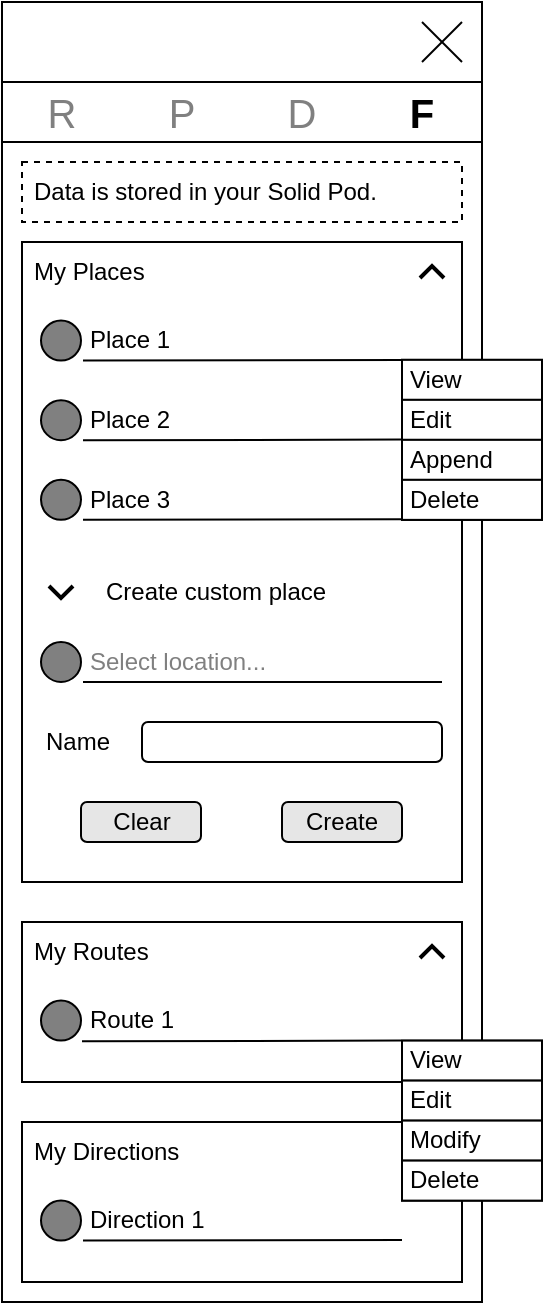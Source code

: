 <mxfile version="22.0.8" type="device">
  <diagram name="Page-1" id="qy17XR3RBXUXcXJH_nj1">
    <mxGraphModel dx="683" dy="372" grid="1" gridSize="10" guides="1" tooltips="1" connect="1" arrows="1" fold="1" page="1" pageScale="1" pageWidth="827" pageHeight="1169" math="0" shadow="0">
      <root>
        <mxCell id="0" />
        <mxCell id="1" parent="0" />
        <mxCell id="A40msvk8LjU9jSHHNNsG-1" value="" style="rounded=0;whiteSpace=wrap;html=1;fillColor=none;" vertex="1" parent="1">
          <mxGeometry x="40" y="40" width="240" height="650" as="geometry" />
        </mxCell>
        <mxCell id="A40msvk8LjU9jSHHNNsG-2" value="" style="rounded=0;whiteSpace=wrap;html=1;fillColor=none;" vertex="1" parent="1">
          <mxGeometry x="50" y="600" width="220" height="80" as="geometry" />
        </mxCell>
        <mxCell id="A40msvk8LjU9jSHHNNsG-3" value="" style="endArrow=none;html=1;rounded=0;" edge="1" parent="1">
          <mxGeometry width="50" height="50" relative="1" as="geometry">
            <mxPoint x="240" y="659" as="sourcePoint" />
            <mxPoint x="80.5" y="659.31" as="targetPoint" />
          </mxGeometry>
        </mxCell>
        <mxCell id="A40msvk8LjU9jSHHNNsG-4" value="" style="ellipse;whiteSpace=wrap;html=1;aspect=fixed;fillColor=#808080;" vertex="1" parent="1">
          <mxGeometry x="59.5" y="639.31" width="20" height="20" as="geometry" />
        </mxCell>
        <mxCell id="A40msvk8LjU9jSHHNNsG-5" value="My Directions" style="text;html=1;strokeColor=none;fillColor=none;align=left;verticalAlign=middle;whiteSpace=wrap;rounded=0;spacingLeft=4;dashed=1;" vertex="1" parent="1">
          <mxGeometry x="50" y="600" width="220" height="30" as="geometry" />
        </mxCell>
        <mxCell id="A40msvk8LjU9jSHHNNsG-6" value="" style="shape=image;html=1;verticalAlign=top;verticalLabelPosition=bottom;labelBackgroundColor=#ffffff;imageAspect=0;aspect=fixed;image=https://cdn1.iconfinder.com/data/icons/ionicons-outline-vol-2/512/menu-outline-128.png" vertex="1" parent="1">
          <mxGeometry x="240" y="639.31" width="20" height="20" as="geometry" />
        </mxCell>
        <mxCell id="A40msvk8LjU9jSHHNNsG-7" value="" style="html=1;verticalLabelPosition=bottom;labelBackgroundColor=#ffffff;verticalAlign=top;shadow=0;dashed=0;strokeWidth=2;shape=mxgraph.ios7.misc.down;strokeColor=#000000;direction=west;" vertex="1" parent="1">
          <mxGeometry x="249" y="612.38" width="12" height="6" as="geometry" />
        </mxCell>
        <mxCell id="A40msvk8LjU9jSHHNNsG-8" value="Direction 1" style="text;html=1;strokeColor=none;fillColor=none;align=left;verticalAlign=middle;whiteSpace=wrap;rounded=0;fontColor=#000000;spacingLeft=2;" vertex="1" parent="1">
          <mxGeometry x="79.5" y="639.31" width="160.5" height="20" as="geometry" />
        </mxCell>
        <mxCell id="A40msvk8LjU9jSHHNNsG-9" value="" style="rounded=0;whiteSpace=wrap;html=1;fillColor=none;" vertex="1" parent="1">
          <mxGeometry x="50" y="160" width="220" height="320" as="geometry" />
        </mxCell>
        <mxCell id="A40msvk8LjU9jSHHNNsG-10" value="" style="rounded=0;whiteSpace=wrap;html=1;" vertex="1" parent="1">
          <mxGeometry x="40" y="80" width="240" height="30" as="geometry" />
        </mxCell>
        <mxCell id="A40msvk8LjU9jSHHNNsG-11" value="" style="endArrow=none;html=1;rounded=0;strokeWidth=1;" edge="1" parent="1">
          <mxGeometry width="50" height="50" relative="1" as="geometry">
            <mxPoint x="250" y="70" as="sourcePoint" />
            <mxPoint x="270" y="50" as="targetPoint" />
          </mxGeometry>
        </mxCell>
        <mxCell id="A40msvk8LjU9jSHHNNsG-12" value="" style="endArrow=none;html=1;rounded=0;strokeWidth=1;" edge="1" parent="1">
          <mxGeometry width="50" height="50" relative="1" as="geometry">
            <mxPoint x="270" y="70" as="sourcePoint" />
            <mxPoint x="250" y="50" as="targetPoint" />
          </mxGeometry>
        </mxCell>
        <mxCell id="A40msvk8LjU9jSHHNNsG-13" value="R" style="text;html=1;strokeColor=none;fillColor=none;align=center;verticalAlign=middle;whiteSpace=wrap;rounded=0;fontStyle=0;fontSize=20;fontColor=#808080;" vertex="1" parent="1">
          <mxGeometry x="40" y="80" width="60" height="30" as="geometry" />
        </mxCell>
        <mxCell id="A40msvk8LjU9jSHHNNsG-14" value="P" style="text;html=1;strokeColor=none;fillColor=none;align=center;verticalAlign=middle;whiteSpace=wrap;rounded=0;fontStyle=0;fontSize=20;fontColor=#808080;" vertex="1" parent="1">
          <mxGeometry x="100" y="80" width="60" height="30" as="geometry" />
        </mxCell>
        <mxCell id="A40msvk8LjU9jSHHNNsG-15" value="D" style="text;html=1;strokeColor=none;fillColor=none;align=center;verticalAlign=middle;whiteSpace=wrap;rounded=0;fontStyle=0;fontSize=20;fontColor=#808080;" vertex="1" parent="1">
          <mxGeometry x="160" y="80" width="60" height="30" as="geometry" />
        </mxCell>
        <mxCell id="A40msvk8LjU9jSHHNNsG-16" value="" style="endArrow=none;html=1;rounded=0;" edge="1" parent="1">
          <mxGeometry width="50" height="50" relative="1" as="geometry">
            <mxPoint x="240" y="219" as="sourcePoint" />
            <mxPoint x="80.5" y="219.31" as="targetPoint" />
          </mxGeometry>
        </mxCell>
        <mxCell id="A40msvk8LjU9jSHHNNsG-17" value="Data is stored in your Solid Pod." style="text;html=1;strokeColor=default;fillColor=none;align=left;verticalAlign=middle;whiteSpace=wrap;rounded=0;dashed=1;spacingLeft=4;" vertex="1" parent="1">
          <mxGeometry x="50" y="120" width="220" height="30" as="geometry" />
        </mxCell>
        <mxCell id="A40msvk8LjU9jSHHNNsG-18" value="F" style="text;html=1;strokeColor=none;fillColor=none;align=center;verticalAlign=middle;whiteSpace=wrap;rounded=0;fontStyle=1;fontSize=20;fontColor=#000000;" vertex="1" parent="1">
          <mxGeometry x="220" y="80" width="60" height="30" as="geometry" />
        </mxCell>
        <mxCell id="A40msvk8LjU9jSHHNNsG-19" value="" style="ellipse;whiteSpace=wrap;html=1;aspect=fixed;fillColor=#808080;" vertex="1" parent="1">
          <mxGeometry x="59.5" y="199.31" width="20" height="20" as="geometry" />
        </mxCell>
        <mxCell id="A40msvk8LjU9jSHHNNsG-20" value="My Places" style="text;html=1;strokeColor=none;fillColor=none;align=left;verticalAlign=middle;whiteSpace=wrap;rounded=0;spacingLeft=4;dashed=1;" vertex="1" parent="1">
          <mxGeometry x="50" y="160" width="220" height="30" as="geometry" />
        </mxCell>
        <mxCell id="A40msvk8LjU9jSHHNNsG-21" value="" style="shape=image;html=1;verticalAlign=top;verticalLabelPosition=bottom;labelBackgroundColor=#ffffff;imageAspect=0;aspect=fixed;image=https://cdn1.iconfinder.com/data/icons/ionicons-outline-vol-2/512/menu-outline-128.png" vertex="1" parent="1">
          <mxGeometry x="240" y="199.31" width="20" height="20" as="geometry" />
        </mxCell>
        <mxCell id="A40msvk8LjU9jSHHNNsG-22" value="" style="rounded=0;whiteSpace=wrap;html=1;align=left;" vertex="1" parent="1">
          <mxGeometry x="240" y="218.93" width="70" height="80" as="geometry" />
        </mxCell>
        <mxCell id="A40msvk8LjU9jSHHNNsG-23" value="View" style="rounded=0;whiteSpace=wrap;html=1;align=left;spacingLeft=2;fillColor=#FFFFFF;" vertex="1" parent="1">
          <mxGeometry x="240" y="218.93" width="70" height="20" as="geometry" />
        </mxCell>
        <mxCell id="A40msvk8LjU9jSHHNNsG-24" value="Edit" style="rounded=0;whiteSpace=wrap;html=1;align=left;spacingLeft=2;fillColor=#FFFFFF;" vertex="1" parent="1">
          <mxGeometry x="240" y="238.93" width="70" height="20" as="geometry" />
        </mxCell>
        <mxCell id="A40msvk8LjU9jSHHNNsG-25" value="Append" style="rounded=0;whiteSpace=wrap;html=1;align=left;spacingLeft=2;fillColor=#FFFFFF;" vertex="1" parent="1">
          <mxGeometry x="240" y="258.93" width="70" height="20" as="geometry" />
        </mxCell>
        <mxCell id="A40msvk8LjU9jSHHNNsG-26" value="Delete" style="rounded=0;whiteSpace=wrap;html=1;align=left;spacingLeft=2;fillColor=#FFFFFF;" vertex="1" parent="1">
          <mxGeometry x="240" y="278.93" width="70" height="20" as="geometry" />
        </mxCell>
        <mxCell id="A40msvk8LjU9jSHHNNsG-27" value="" style="endArrow=none;html=1;rounded=0;" edge="1" parent="1">
          <mxGeometry width="50" height="50" relative="1" as="geometry">
            <mxPoint x="240" y="258.81" as="sourcePoint" />
            <mxPoint x="80.5" y="259.12" as="targetPoint" />
          </mxGeometry>
        </mxCell>
        <mxCell id="A40msvk8LjU9jSHHNNsG-28" value="" style="ellipse;whiteSpace=wrap;html=1;aspect=fixed;fillColor=#808080;" vertex="1" parent="1">
          <mxGeometry x="59.5" y="239.12" width="20" height="20" as="geometry" />
        </mxCell>
        <mxCell id="A40msvk8LjU9jSHHNNsG-29" value="" style="endArrow=none;html=1;rounded=0;" edge="1" parent="1">
          <mxGeometry width="50" height="50" relative="1" as="geometry">
            <mxPoint x="240" y="298.62" as="sourcePoint" />
            <mxPoint x="80.5" y="298.93" as="targetPoint" />
          </mxGeometry>
        </mxCell>
        <mxCell id="A40msvk8LjU9jSHHNNsG-30" value="" style="ellipse;whiteSpace=wrap;html=1;aspect=fixed;fillColor=#808080;" vertex="1" parent="1">
          <mxGeometry x="59.5" y="278.93" width="20" height="20" as="geometry" />
        </mxCell>
        <mxCell id="A40msvk8LjU9jSHHNNsG-31" value="" style="html=1;verticalLabelPosition=bottom;labelBackgroundColor=#ffffff;verticalAlign=top;shadow=0;dashed=0;strokeWidth=2;shape=mxgraph.ios7.misc.down;strokeColor=#000000;direction=west;" vertex="1" parent="1">
          <mxGeometry x="249" y="172" width="12" height="6" as="geometry" />
        </mxCell>
        <mxCell id="A40msvk8LjU9jSHHNNsG-32" value="" style="html=1;verticalLabelPosition=bottom;labelBackgroundColor=#ffffff;verticalAlign=top;shadow=0;dashed=0;strokeWidth=2;shape=mxgraph.ios7.misc.down;strokeColor=#000000;" vertex="1" parent="1">
          <mxGeometry x="63.5" y="332" width="12" height="6" as="geometry" />
        </mxCell>
        <mxCell id="A40msvk8LjU9jSHHNNsG-33" value="Create custom place" style="text;html=1;strokeColor=none;fillColor=none;align=left;verticalAlign=middle;whiteSpace=wrap;rounded=0;" vertex="1" parent="1">
          <mxGeometry x="90" y="320" width="170" height="30" as="geometry" />
        </mxCell>
        <mxCell id="A40msvk8LjU9jSHHNNsG-34" value="" style="endArrow=none;html=1;rounded=0;" edge="1" parent="1">
          <mxGeometry width="50" height="50" relative="1" as="geometry">
            <mxPoint x="260" y="380" as="sourcePoint" />
            <mxPoint x="80.5" y="380" as="targetPoint" />
          </mxGeometry>
        </mxCell>
        <mxCell id="A40msvk8LjU9jSHHNNsG-35" value="" style="ellipse;whiteSpace=wrap;html=1;aspect=fixed;fillColor=#808080;" vertex="1" parent="1">
          <mxGeometry x="59.5" y="360" width="20" height="20" as="geometry" />
        </mxCell>
        <mxCell id="A40msvk8LjU9jSHHNNsG-39" value="Select location..." style="text;html=1;strokeColor=none;fillColor=none;align=left;verticalAlign=middle;whiteSpace=wrap;rounded=0;fontColor=#808080;spacingLeft=2;" vertex="1" parent="1">
          <mxGeometry x="79.5" y="360" width="150.5" height="20" as="geometry" />
        </mxCell>
        <mxCell id="A40msvk8LjU9jSHHNNsG-40" value="Name" style="text;html=1;strokeColor=none;fillColor=none;align=left;verticalAlign=middle;whiteSpace=wrap;rounded=0;" vertex="1" parent="1">
          <mxGeometry x="59.5" y="400" width="40.5" height="20" as="geometry" />
        </mxCell>
        <mxCell id="A40msvk8LjU9jSHHNNsG-41" value="" style="rounded=1;whiteSpace=wrap;html=1;" vertex="1" parent="1">
          <mxGeometry x="110" y="400" width="150" height="20" as="geometry" />
        </mxCell>
        <mxCell id="A40msvk8LjU9jSHHNNsG-42" value="Clear" style="rounded=1;whiteSpace=wrap;html=1;fillColor=#E6E6E6;" vertex="1" parent="1">
          <mxGeometry x="79.5" y="440" width="60" height="20" as="geometry" />
        </mxCell>
        <mxCell id="A40msvk8LjU9jSHHNNsG-43" value="Place 1" style="text;html=1;strokeColor=none;fillColor=none;align=left;verticalAlign=middle;whiteSpace=wrap;rounded=0;fontColor=#000000;spacingLeft=2;" vertex="1" parent="1">
          <mxGeometry x="79.5" y="199.31" width="160.5" height="20" as="geometry" />
        </mxCell>
        <mxCell id="A40msvk8LjU9jSHHNNsG-44" value="Place 2" style="text;html=1;strokeColor=none;fillColor=none;align=left;verticalAlign=middle;whiteSpace=wrap;rounded=0;fontColor=#000000;spacingLeft=2;" vertex="1" parent="1">
          <mxGeometry x="79.5" y="239.12" width="160.5" height="20" as="geometry" />
        </mxCell>
        <mxCell id="A40msvk8LjU9jSHHNNsG-45" value="Place 3" style="text;html=1;strokeColor=none;fillColor=none;align=left;verticalAlign=middle;whiteSpace=wrap;rounded=0;fontColor=#000000;spacingLeft=2;" vertex="1" parent="1">
          <mxGeometry x="79.5" y="278.93" width="160.5" height="20" as="geometry" />
        </mxCell>
        <mxCell id="A40msvk8LjU9jSHHNNsG-46" value="Create" style="rounded=1;whiteSpace=wrap;html=1;fillColor=#E6E6E6;" vertex="1" parent="1">
          <mxGeometry x="180" y="440" width="60" height="20" as="geometry" />
        </mxCell>
        <mxCell id="A40msvk8LjU9jSHHNNsG-47" value="" style="rounded=0;whiteSpace=wrap;html=1;fillColor=none;" vertex="1" parent="1">
          <mxGeometry x="50" y="500" width="220" height="80" as="geometry" />
        </mxCell>
        <mxCell id="A40msvk8LjU9jSHHNNsG-48" value="" style="endArrow=none;html=1;rounded=0;" edge="1" parent="1">
          <mxGeometry width="50" height="50" relative="1" as="geometry">
            <mxPoint x="239.5" y="559.31" as="sourcePoint" />
            <mxPoint x="80" y="559.62" as="targetPoint" />
          </mxGeometry>
        </mxCell>
        <mxCell id="A40msvk8LjU9jSHHNNsG-49" value="" style="ellipse;whiteSpace=wrap;html=1;aspect=fixed;fillColor=#808080;" vertex="1" parent="1">
          <mxGeometry x="59.5" y="539.31" width="20" height="20" as="geometry" />
        </mxCell>
        <mxCell id="A40msvk8LjU9jSHHNNsG-50" value="My Routes" style="text;html=1;strokeColor=none;fillColor=none;align=left;verticalAlign=middle;whiteSpace=wrap;rounded=0;spacingLeft=4;dashed=1;" vertex="1" parent="1">
          <mxGeometry x="50" y="500" width="220" height="30" as="geometry" />
        </mxCell>
        <mxCell id="A40msvk8LjU9jSHHNNsG-51" value="" style="shape=image;html=1;verticalAlign=top;verticalLabelPosition=bottom;labelBackgroundColor=#ffffff;imageAspect=0;aspect=fixed;image=https://cdn1.iconfinder.com/data/icons/ionicons-outline-vol-2/512/menu-outline-128.png" vertex="1" parent="1">
          <mxGeometry x="240" y="539.31" width="20" height="20" as="geometry" />
        </mxCell>
        <mxCell id="A40msvk8LjU9jSHHNNsG-52" value="" style="rounded=0;whiteSpace=wrap;html=1;align=left;" vertex="1" parent="1">
          <mxGeometry x="240" y="559.31" width="70" height="80" as="geometry" />
        </mxCell>
        <mxCell id="A40msvk8LjU9jSHHNNsG-53" value="View" style="rounded=0;whiteSpace=wrap;html=1;align=left;spacingLeft=2;fillColor=#FFFFFF;" vertex="1" parent="1">
          <mxGeometry x="240" y="559.31" width="70" height="20" as="geometry" />
        </mxCell>
        <mxCell id="A40msvk8LjU9jSHHNNsG-54" value="Edit" style="rounded=0;whiteSpace=wrap;html=1;align=left;spacingLeft=2;fillColor=#FFFFFF;" vertex="1" parent="1">
          <mxGeometry x="240" y="579.31" width="70" height="20" as="geometry" />
        </mxCell>
        <mxCell id="A40msvk8LjU9jSHHNNsG-55" value="Modify" style="rounded=0;whiteSpace=wrap;html=1;align=left;spacingLeft=2;fillColor=#FFFFFF;" vertex="1" parent="1">
          <mxGeometry x="240" y="599.31" width="70" height="20" as="geometry" />
        </mxCell>
        <mxCell id="A40msvk8LjU9jSHHNNsG-56" value="Delete" style="rounded=0;whiteSpace=wrap;html=1;align=left;spacingLeft=2;fillColor=#FFFFFF;" vertex="1" parent="1">
          <mxGeometry x="240" y="619.31" width="70" height="20" as="geometry" />
        </mxCell>
        <mxCell id="A40msvk8LjU9jSHHNNsG-57" value="" style="html=1;verticalLabelPosition=bottom;labelBackgroundColor=#ffffff;verticalAlign=top;shadow=0;dashed=0;strokeWidth=2;shape=mxgraph.ios7.misc.down;strokeColor=#000000;direction=west;" vertex="1" parent="1">
          <mxGeometry x="249" y="512" width="12" height="6" as="geometry" />
        </mxCell>
        <mxCell id="A40msvk8LjU9jSHHNNsG-58" value="Route 1" style="text;html=1;strokeColor=none;fillColor=none;align=left;verticalAlign=middle;whiteSpace=wrap;rounded=0;fontColor=#000000;spacingLeft=2;" vertex="1" parent="1">
          <mxGeometry x="79.5" y="539.31" width="160.5" height="20" as="geometry" />
        </mxCell>
      </root>
    </mxGraphModel>
  </diagram>
</mxfile>
